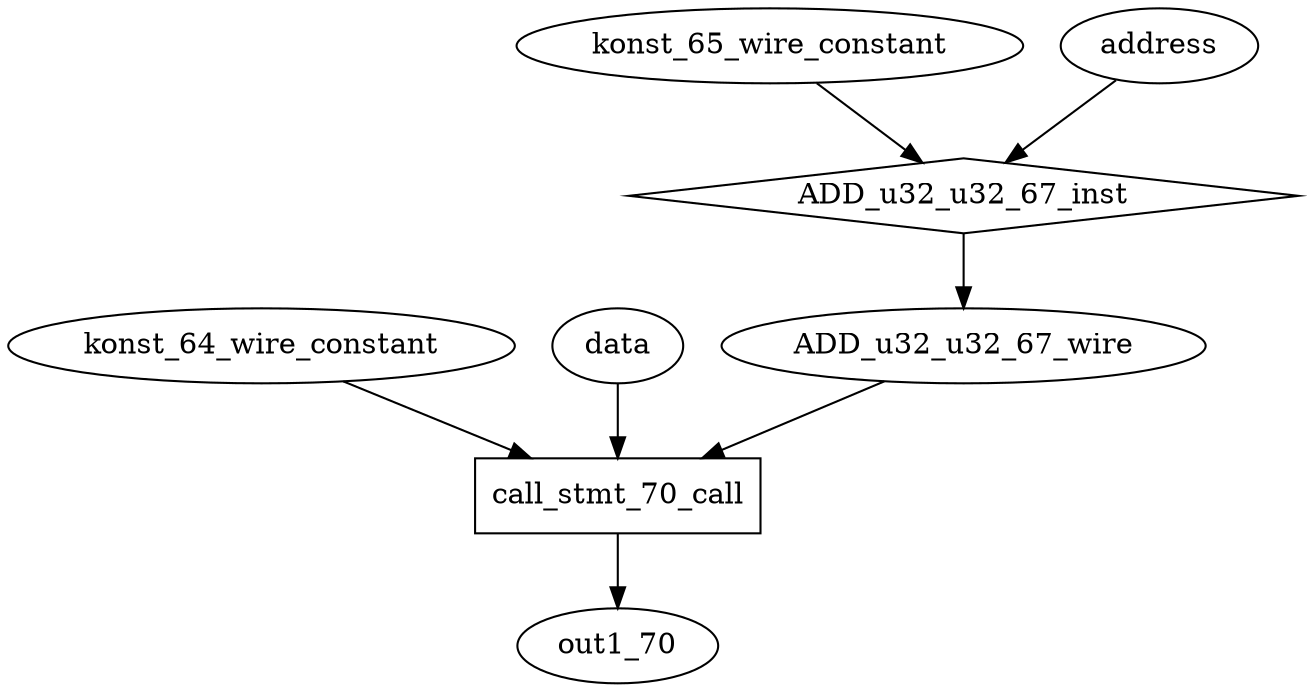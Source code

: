 digraph data_path {
  ADD_u32_u32_67_wire [shape=ellipse];
  konst_64_wire_constant [shape=ellipse];
  konst_65_wire_constant [shape=ellipse];
  out1_70 [shape=ellipse];
  ADD_u32_u32_67_inst [shape=diamond];
address  -> ADD_u32_u32_67_inst;
konst_65_wire_constant  -> ADD_u32_u32_67_inst;
ADD_u32_u32_67_inst -> ADD_u32_u32_67_wire;
  call_stmt_70_call [shape=rectangle];
konst_64_wire_constant  -> call_stmt_70_call;
ADD_u32_u32_67_wire  -> call_stmt_70_call;
data  -> call_stmt_70_call;
call_stmt_70_call -> out1_70;
}
